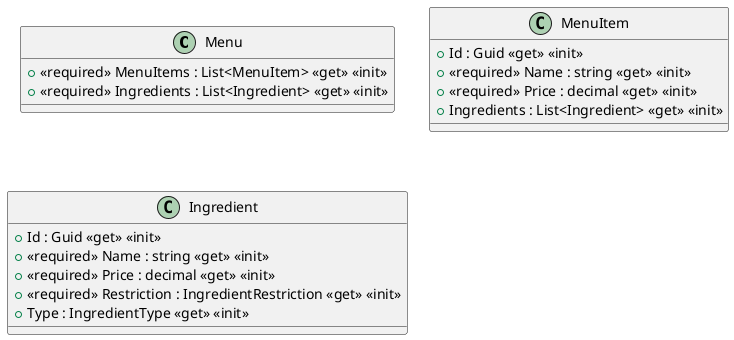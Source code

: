 @startuml
class Menu {
    + <<required>> MenuItems : List<MenuItem> <<get>> <<init>>
    + <<required>> Ingredients : List<Ingredient> <<get>> <<init>>
}
class MenuItem {
    + Id : Guid <<get>> <<init>>
    + <<required>> Name : string <<get>> <<init>>
    + <<required>> Price : decimal <<get>> <<init>>
    + Ingredients : List<Ingredient> <<get>> <<init>>
}
class Ingredient {
    + Id : Guid <<get>> <<init>>
    + <<required>> Name : string <<get>> <<init>>
    + <<required>> Price : decimal <<get>> <<init>>
    + <<required>> Restriction : IngredientRestriction <<get>> <<init>>
    + Type : IngredientType <<get>> <<init>>
}
@enduml

